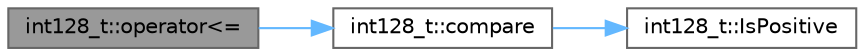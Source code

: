 digraph "int128_t::operator&lt;="
{
 // LATEX_PDF_SIZE
  bgcolor="transparent";
  edge [fontname=Helvetica,fontsize=10,labelfontname=Helvetica,labelfontsize=10];
  node [fontname=Helvetica,fontsize=10,shape=box,height=0.2,width=0.4];
  rankdir="LR";
  Node1 [id="Node000001",label="int128_t::operator\<=",height=0.2,width=0.4,color="gray40", fillcolor="grey60", style="filled", fontcolor="black",tooltip=" "];
  Node1 -> Node2 [id="edge1_Node000001_Node000002",color="steelblue1",style="solid",tooltip=" "];
  Node2 [id="Node000002",label="int128_t::compare",height=0.2,width=0.4,color="grey40", fillcolor="white", style="filled",URL="$structint128__t.html#a43cabae8d62647f5fd77f03b7ad16a26",tooltip=" "];
  Node2 -> Node3 [id="edge2_Node000002_Node000003",color="steelblue1",style="solid",tooltip=" "];
  Node3 [id="Node000003",label="int128_t::IsPositive",height=0.2,width=0.4,color="grey40", fillcolor="white", style="filled",URL="$structint128__t.html#ace41c7a04ccbbc24ab1541e56e6db4cf",tooltip=" "];
}
